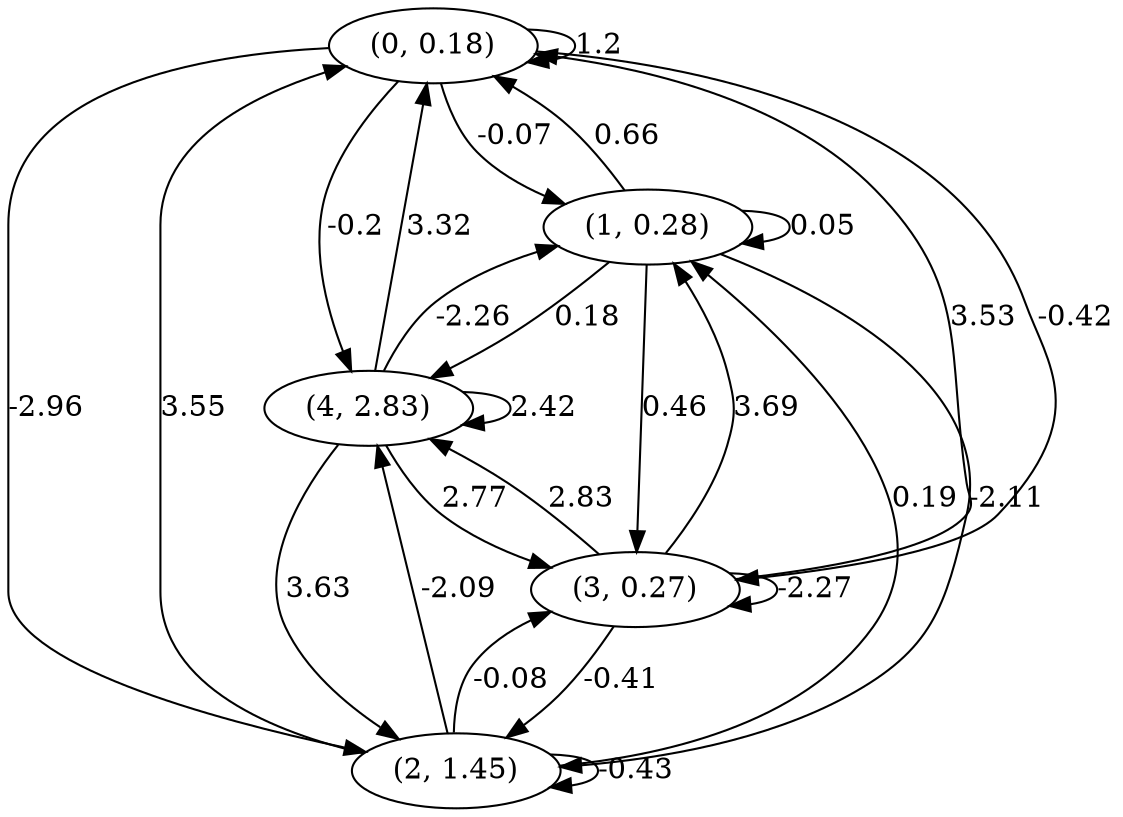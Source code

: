 digraph {
    0 [ label = "(0, 0.18)" ]
    1 [ label = "(1, 0.28)" ]
    2 [ label = "(2, 1.45)" ]
    3 [ label = "(3, 0.27)" ]
    4 [ label = "(4, 2.83)" ]
    0 -> 0 [ label = "1.2" ]
    1 -> 1 [ label = "0.05" ]
    2 -> 2 [ label = "-0.43" ]
    3 -> 3 [ label = "-2.27" ]
    4 -> 4 [ label = "2.42" ]
    1 -> 0 [ label = "0.66" ]
    2 -> 0 [ label = "3.55" ]
    3 -> 0 [ label = "3.53" ]
    4 -> 0 [ label = "3.32" ]
    0 -> 1 [ label = "-0.07" ]
    2 -> 1 [ label = "0.19" ]
    3 -> 1 [ label = "3.69" ]
    4 -> 1 [ label = "-2.26" ]
    0 -> 2 [ label = "-2.96" ]
    1 -> 2 [ label = "-2.11" ]
    3 -> 2 [ label = "-0.41" ]
    4 -> 2 [ label = "3.63" ]
    0 -> 3 [ label = "-0.42" ]
    1 -> 3 [ label = "0.46" ]
    2 -> 3 [ label = "-0.08" ]
    4 -> 3 [ label = "2.77" ]
    0 -> 4 [ label = "-0.2" ]
    1 -> 4 [ label = "0.18" ]
    2 -> 4 [ label = "-2.09" ]
    3 -> 4 [ label = "2.83" ]
}

